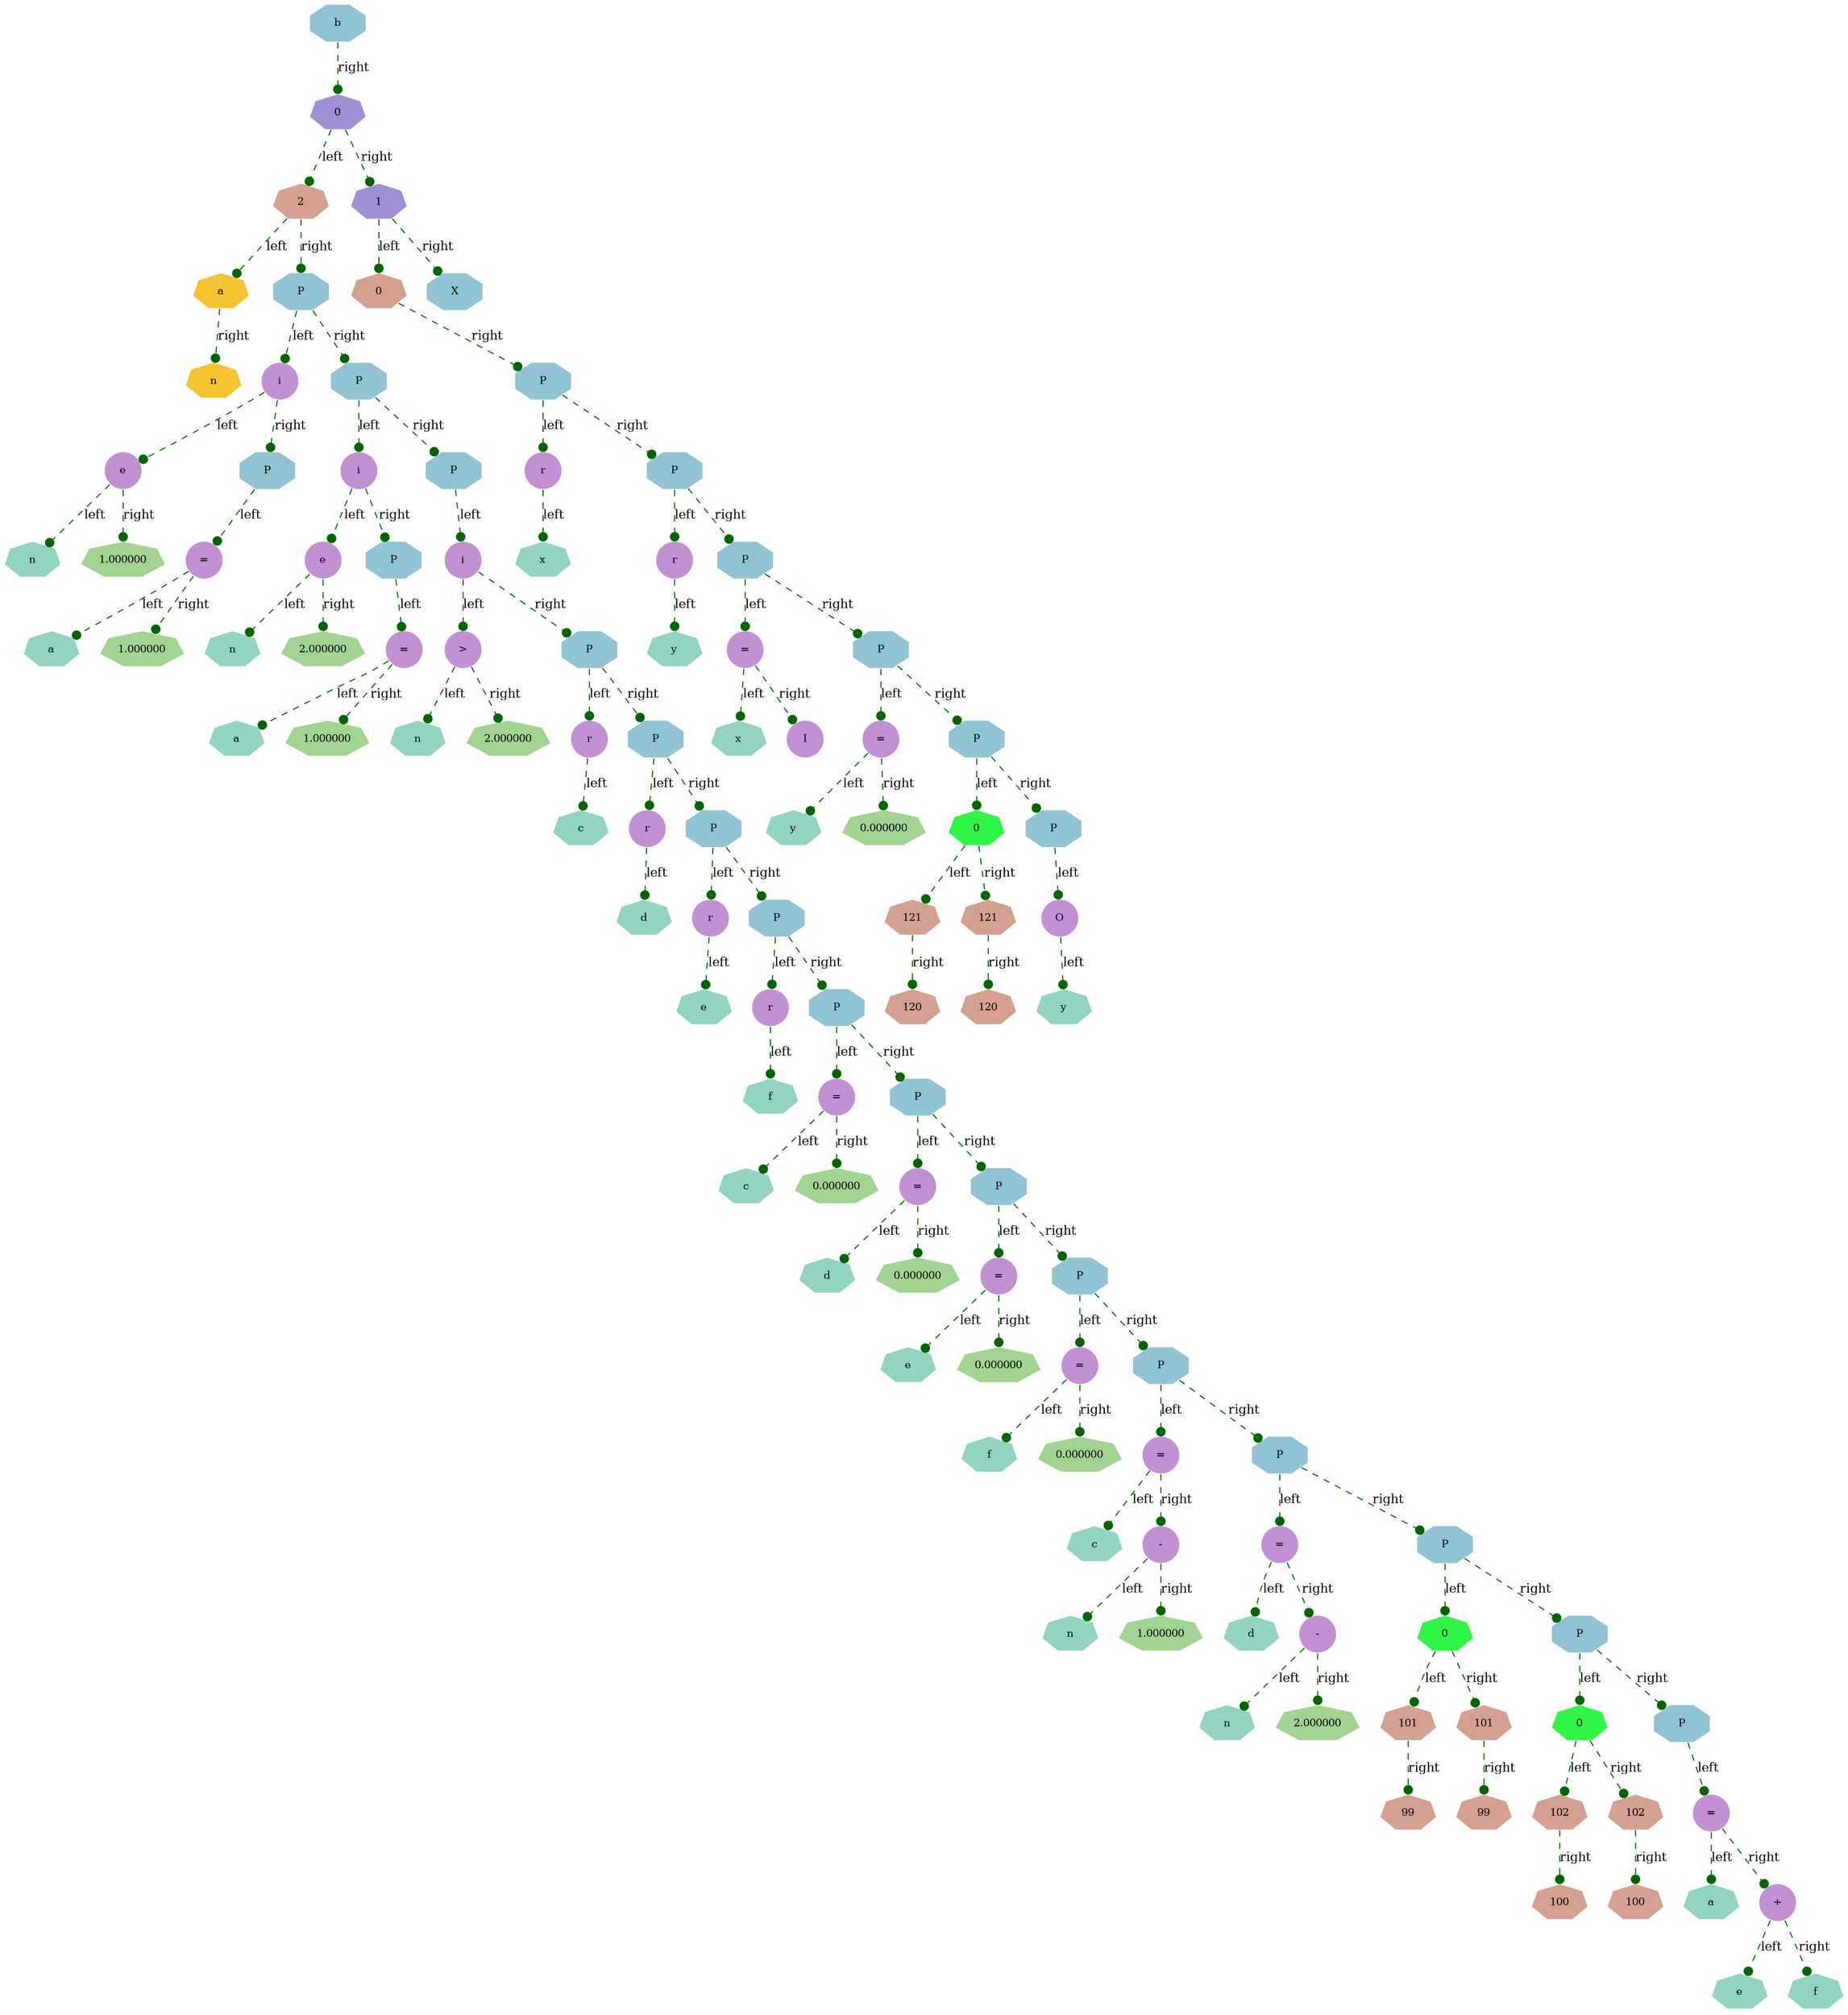 digraph
{
node[shape = "septagon", color="darkgreen",fontsize=10, style="filled", fillcolor = "#9CC98D"];
edge[color="darkgreen",fontsize=12];
		hey0[label = "b", shape = "octagon", color="white", style="filled", fillcolor = "#90C3D4"];
		hey0->hey1[label="right",style="dashed",arrowhead="dot"];
		hey1[label = "0", shape = "septagon", color="white", style="filled", fillcolor = "#9F90D4"];
		hey1->hey2[label="left",style="dashed",arrowhead="dot"];
		hey2[label = "2", shape = "septagon", color="white", style="filled", fillcolor = "#D4A190"];
		hey2->hey3[label="left",style="dashed",arrowhead="dot"];
		hey3[label = "a", shape = "septagon", color="white", style="filled", fillcolor = "#F5C32F"];
		hey3->hey4[label="right",style="dashed",arrowhead="dot"];
		hey4[label = "n", shape = "septagon", color="white", style="filled", fillcolor = "#F5C32F"];
		hey2->hey5[label="right",style="dashed",arrowhead="dot"];
		hey5[label = "P", shape = "octagon", color="white", style="filled", fillcolor = "#90C3D4"];
		hey5->hey6[label="left",style="dashed",arrowhead="dot"];
		hey6[label = "i", shape = "circle", color="white", style="filled", fillcolor = "#C390D4"];
		hey6->hey7[label="left",style="dashed",arrowhead="dot"];
		hey7[label = "e", shape = "circle", color="white", style="filled", fillcolor = "#C390D4"];
		hey7->hey8[label="left",style="dashed",arrowhead="dot"];
		hey8[label = "n", shape = "septagon", color="white", style="filled", fillcolor = "#90D4C1"];
		hey7->hey9[label="right",style="dashed",arrowhead="dot"];
		hey9[label = "1.000000", shape = "septagon", color="white", style="filled", fillcolor = "#A1D490"];
		hey6->hey10[label="right",style="dashed",arrowhead="dot"];
		hey10[label = "P", shape = "octagon", color="white", style="filled", fillcolor = "#90C3D4"];
		hey10->hey11[label="left",style="dashed",arrowhead="dot"];
		hey11[label = "=", shape = "circle", color="white", style="filled", fillcolor = "#C390D4"];
		hey11->hey12[label="left",style="dashed",arrowhead="dot"];
		hey12[label = "a", shape = "septagon", color="white", style="filled", fillcolor = "#90D4C1"];
		hey11->hey13[label="right",style="dashed",arrowhead="dot"];
		hey13[label = "1.000000", shape = "septagon", color="white", style="filled", fillcolor = "#A1D490"];
		hey5->hey14[label="right",style="dashed",arrowhead="dot"];
		hey14[label = "P", shape = "octagon", color="white", style="filled", fillcolor = "#90C3D4"];
		hey14->hey15[label="left",style="dashed",arrowhead="dot"];
		hey15[label = "i", shape = "circle", color="white", style="filled", fillcolor = "#C390D4"];
		hey15->hey16[label="left",style="dashed",arrowhead="dot"];
		hey16[label = "e", shape = "circle", color="white", style="filled", fillcolor = "#C390D4"];
		hey16->hey17[label="left",style="dashed",arrowhead="dot"];
		hey17[label = "n", shape = "septagon", color="white", style="filled", fillcolor = "#90D4C1"];
		hey16->hey18[label="right",style="dashed",arrowhead="dot"];
		hey18[label = "2.000000", shape = "septagon", color="white", style="filled", fillcolor = "#A1D490"];
		hey15->hey19[label="right",style="dashed",arrowhead="dot"];
		hey19[label = "P", shape = "octagon", color="white", style="filled", fillcolor = "#90C3D4"];
		hey19->hey20[label="left",style="dashed",arrowhead="dot"];
		hey20[label = "=", shape = "circle", color="white", style="filled", fillcolor = "#C390D4"];
		hey20->hey21[label="left",style="dashed",arrowhead="dot"];
		hey21[label = "a", shape = "septagon", color="white", style="filled", fillcolor = "#90D4C1"];
		hey20->hey22[label="right",style="dashed",arrowhead="dot"];
		hey22[label = "1.000000", shape = "septagon", color="white", style="filled", fillcolor = "#A1D490"];
		hey14->hey23[label="right",style="dashed",arrowhead="dot"];
		hey23[label = "P", shape = "octagon", color="white", style="filled", fillcolor = "#90C3D4"];
		hey23->hey24[label="left",style="dashed",arrowhead="dot"];
		hey24[label = "i", shape = "circle", color="white", style="filled", fillcolor = "#C390D4"];
		hey24->hey25[label="left",style="dashed",arrowhead="dot"];
		hey25[label = ">", shape = "circle", color="white", style="filled", fillcolor = "#C390D4"];
		hey25->hey26[label="left",style="dashed",arrowhead="dot"];
		hey26[label = "n", shape = "septagon", color="white", style="filled", fillcolor = "#90D4C1"];
		hey25->hey27[label="right",style="dashed",arrowhead="dot"];
		hey27[label = "2.000000", shape = "septagon", color="white", style="filled", fillcolor = "#A1D490"];
		hey24->hey28[label="right",style="dashed",arrowhead="dot"];
		hey28[label = "P", shape = "octagon", color="white", style="filled", fillcolor = "#90C3D4"];
		hey28->hey29[label="left",style="dashed",arrowhead="dot"];
		hey29[label = "r", shape = "circle", color="white", style="filled", fillcolor = "#C390D4"];
		hey29->hey30[label="left",style="dashed",arrowhead="dot"];
		hey30[label = "c", shape = "septagon", color="white", style="filled", fillcolor = "#90D4C1"];
		hey28->hey31[label="right",style="dashed",arrowhead="dot"];
		hey31[label = "P", shape = "octagon", color="white", style="filled", fillcolor = "#90C3D4"];
		hey31->hey32[label="left",style="dashed",arrowhead="dot"];
		hey32[label = "r", shape = "circle", color="white", style="filled", fillcolor = "#C390D4"];
		hey32->hey33[label="left",style="dashed",arrowhead="dot"];
		hey33[label = "d", shape = "septagon", color="white", style="filled", fillcolor = "#90D4C1"];
		hey31->hey34[label="right",style="dashed",arrowhead="dot"];
		hey34[label = "P", shape = "octagon", color="white", style="filled", fillcolor = "#90C3D4"];
		hey34->hey35[label="left",style="dashed",arrowhead="dot"];
		hey35[label = "r", shape = "circle", color="white", style="filled", fillcolor = "#C390D4"];
		hey35->hey36[label="left",style="dashed",arrowhead="dot"];
		hey36[label = "e", shape = "septagon", color="white", style="filled", fillcolor = "#90D4C1"];
		hey34->hey37[label="right",style="dashed",arrowhead="dot"];
		hey37[label = "P", shape = "octagon", color="white", style="filled", fillcolor = "#90C3D4"];
		hey37->hey38[label="left",style="dashed",arrowhead="dot"];
		hey38[label = "r", shape = "circle", color="white", style="filled", fillcolor = "#C390D4"];
		hey38->hey39[label="left",style="dashed",arrowhead="dot"];
		hey39[label = "f", shape = "septagon", color="white", style="filled", fillcolor = "#90D4C1"];
		hey37->hey40[label="right",style="dashed",arrowhead="dot"];
		hey40[label = "P", shape = "octagon", color="white", style="filled", fillcolor = "#90C3D4"];
		hey40->hey41[label="left",style="dashed",arrowhead="dot"];
		hey41[label = "=", shape = "circle", color="white", style="filled", fillcolor = "#C390D4"];
		hey41->hey42[label="left",style="dashed",arrowhead="dot"];
		hey42[label = "c", shape = "septagon", color="white", style="filled", fillcolor = "#90D4C1"];
		hey41->hey43[label="right",style="dashed",arrowhead="dot"];
		hey43[label = "0.000000", shape = "septagon", color="white", style="filled", fillcolor = "#A1D490"];
		hey40->hey44[label="right",style="dashed",arrowhead="dot"];
		hey44[label = "P", shape = "octagon", color="white", style="filled", fillcolor = "#90C3D4"];
		hey44->hey45[label="left",style="dashed",arrowhead="dot"];
		hey45[label = "=", shape = "circle", color="white", style="filled", fillcolor = "#C390D4"];
		hey45->hey46[label="left",style="dashed",arrowhead="dot"];
		hey46[label = "d", shape = "septagon", color="white", style="filled", fillcolor = "#90D4C1"];
		hey45->hey47[label="right",style="dashed",arrowhead="dot"];
		hey47[label = "0.000000", shape = "septagon", color="white", style="filled", fillcolor = "#A1D490"];
		hey44->hey48[label="right",style="dashed",arrowhead="dot"];
		hey48[label = "P", shape = "octagon", color="white", style="filled", fillcolor = "#90C3D4"];
		hey48->hey49[label="left",style="dashed",arrowhead="dot"];
		hey49[label = "=", shape = "circle", color="white", style="filled", fillcolor = "#C390D4"];
		hey49->hey50[label="left",style="dashed",arrowhead="dot"];
		hey50[label = "e", shape = "septagon", color="white", style="filled", fillcolor = "#90D4C1"];
		hey49->hey51[label="right",style="dashed",arrowhead="dot"];
		hey51[label = "0.000000", shape = "septagon", color="white", style="filled", fillcolor = "#A1D490"];
		hey48->hey52[label="right",style="dashed",arrowhead="dot"];
		hey52[label = "P", shape = "octagon", color="white", style="filled", fillcolor = "#90C3D4"];
		hey52->hey53[label="left",style="dashed",arrowhead="dot"];
		hey53[label = "=", shape = "circle", color="white", style="filled", fillcolor = "#C390D4"];
		hey53->hey54[label="left",style="dashed",arrowhead="dot"];
		hey54[label = "f", shape = "septagon", color="white", style="filled", fillcolor = "#90D4C1"];
		hey53->hey55[label="right",style="dashed",arrowhead="dot"];
		hey55[label = "0.000000", shape = "septagon", color="white", style="filled", fillcolor = "#A1D490"];
		hey52->hey56[label="right",style="dashed",arrowhead="dot"];
		hey56[label = "P", shape = "octagon", color="white", style="filled", fillcolor = "#90C3D4"];
		hey56->hey57[label="left",style="dashed",arrowhead="dot"];
		hey57[label = "=", shape = "circle", color="white", style="filled", fillcolor = "#C390D4"];
		hey57->hey58[label="left",style="dashed",arrowhead="dot"];
		hey58[label = "c", shape = "septagon", color="white", style="filled", fillcolor = "#90D4C1"];
		hey57->hey59[label="right",style="dashed",arrowhead="dot"];
		hey59[label = "-", shape = "circle", color="white", style="filled", fillcolor = "#C390D4"];
		hey59->hey60[label="left",style="dashed",arrowhead="dot"];
		hey60[label = "n", shape = "septagon", color="white", style="filled", fillcolor = "#90D4C1"];
		hey59->hey61[label="right",style="dashed",arrowhead="dot"];
		hey61[label = "1.000000", shape = "septagon", color="white", style="filled", fillcolor = "#A1D490"];
		hey56->hey62[label="right",style="dashed",arrowhead="dot"];
		hey62[label = "P", shape = "octagon", color="white", style="filled", fillcolor = "#90C3D4"];
		hey62->hey63[label="left",style="dashed",arrowhead="dot"];
		hey63[label = "=", shape = "circle", color="white", style="filled", fillcolor = "#C390D4"];
		hey63->hey64[label="left",style="dashed",arrowhead="dot"];
		hey64[label = "d", shape = "septagon", color="white", style="filled", fillcolor = "#90D4C1"];
		hey63->hey65[label="right",style="dashed",arrowhead="dot"];
		hey65[label = "-", shape = "circle", color="white", style="filled", fillcolor = "#C390D4"];
		hey65->hey66[label="left",style="dashed",arrowhead="dot"];
		hey66[label = "n", shape = "septagon", color="white", style="filled", fillcolor = "#90D4C1"];
		hey65->hey67[label="right",style="dashed",arrowhead="dot"];
		hey67[label = "2.000000", shape = "septagon", color="white", style="filled", fillcolor = "#A1D490"];
		hey62->hey68[label="right",style="dashed",arrowhead="dot"];
		hey68[label = "P", shape = "octagon", color="white", style="filled", fillcolor = "#90C3D4"];
		hey68->hey69[label="left",style="dashed",arrowhead="dot"];
		hey69[label = "0", shape = "septagon", color="white", style="filled", fillcolor = "#2FF546"];
		hey69->hey70[label="left",style="dashed",arrowhead="dot"];
		hey70[label = "101", shape = "septagon", color="white", style="filled", fillcolor = "#D4A190"];
		hey70->hey71[label="right",style="dashed",arrowhead="dot"];
		hey71[label = "99", shape = "septagon", color="white", style="filled", fillcolor = "#D4A190"];
		hey69->hey72[label="right",style="dashed",arrowhead="dot"];
		hey72[label = "101", shape = "septagon", color="white", style="filled", fillcolor = "#D4A190"];
		hey72->hey73[label="right",style="dashed",arrowhead="dot"];
		hey73[label = "99", shape = "septagon", color="white", style="filled", fillcolor = "#D4A190"];
		hey68->hey74[label="right",style="dashed",arrowhead="dot"];
		hey74[label = "P", shape = "octagon", color="white", style="filled", fillcolor = "#90C3D4"];
		hey74->hey75[label="left",style="dashed",arrowhead="dot"];
		hey75[label = "0", shape = "septagon", color="white", style="filled", fillcolor = "#2FF546"];
		hey75->hey76[label="left",style="dashed",arrowhead="dot"];
		hey76[label = "102", shape = "septagon", color="white", style="filled", fillcolor = "#D4A190"];
		hey76->hey77[label="right",style="dashed",arrowhead="dot"];
		hey77[label = "100", shape = "septagon", color="white", style="filled", fillcolor = "#D4A190"];
		hey75->hey78[label="right",style="dashed",arrowhead="dot"];
		hey78[label = "102", shape = "septagon", color="white", style="filled", fillcolor = "#D4A190"];
		hey78->hey79[label="right",style="dashed",arrowhead="dot"];
		hey79[label = "100", shape = "septagon", color="white", style="filled", fillcolor = "#D4A190"];
		hey74->hey80[label="right",style="dashed",arrowhead="dot"];
		hey80[label = "P", shape = "octagon", color="white", style="filled", fillcolor = "#90C3D4"];
		hey80->hey81[label="left",style="dashed",arrowhead="dot"];
		hey81[label = "=", shape = "circle", color="white", style="filled", fillcolor = "#C390D4"];
		hey81->hey82[label="left",style="dashed",arrowhead="dot"];
		hey82[label = "a", shape = "septagon", color="white", style="filled", fillcolor = "#90D4C1"];
		hey81->hey83[label="right",style="dashed",arrowhead="dot"];
		hey83[label = "+", shape = "circle", color="white", style="filled", fillcolor = "#C390D4"];
		hey83->hey84[label="left",style="dashed",arrowhead="dot"];
		hey84[label = "e", shape = "septagon", color="white", style="filled", fillcolor = "#90D4C1"];
		hey83->hey85[label="right",style="dashed",arrowhead="dot"];
		hey85[label = "f", shape = "septagon", color="white", style="filled", fillcolor = "#90D4C1"];
		hey1->hey86[label="right",style="dashed",arrowhead="dot"];
		hey86[label = "1", shape = "septagon", color="white", style="filled", fillcolor = "#9F90D4"];
		hey86->hey87[label="left",style="dashed",arrowhead="dot"];
		hey87[label = "0", shape = "septagon", color="white", style="filled", fillcolor = "#D4A190"];
		hey87->hey88[label="right",style="dashed",arrowhead="dot"];
		hey88[label = "P", shape = "octagon", color="white", style="filled", fillcolor = "#90C3D4"];
		hey88->hey89[label="left",style="dashed",arrowhead="dot"];
		hey89[label = "r", shape = "circle", color="white", style="filled", fillcolor = "#C390D4"];
		hey89->hey90[label="left",style="dashed",arrowhead="dot"];
		hey90[label = "x", shape = "septagon", color="white", style="filled", fillcolor = "#90D4C1"];
		hey88->hey91[label="right",style="dashed",arrowhead="dot"];
		hey91[label = "P", shape = "octagon", color="white", style="filled", fillcolor = "#90C3D4"];
		hey91->hey92[label="left",style="dashed",arrowhead="dot"];
		hey92[label = "r", shape = "circle", color="white", style="filled", fillcolor = "#C390D4"];
		hey92->hey93[label="left",style="dashed",arrowhead="dot"];
		hey93[label = "y", shape = "septagon", color="white", style="filled", fillcolor = "#90D4C1"];
		hey91->hey94[label="right",style="dashed",arrowhead="dot"];
		hey94[label = "P", shape = "octagon", color="white", style="filled", fillcolor = "#90C3D4"];
		hey94->hey95[label="left",style="dashed",arrowhead="dot"];
		hey95[label = "=", shape = "circle", color="white", style="filled", fillcolor = "#C390D4"];
		hey95->hey96[label="left",style="dashed",arrowhead="dot"];
		hey96[label = "x", shape = "septagon", color="white", style="filled", fillcolor = "#90D4C1"];
		hey95->hey97[label="right",style="dashed",arrowhead="dot"];
		hey97[label = "I", shape = "circle", color="white", style="filled", fillcolor = "#C390D4"];
		hey94->hey98[label="right",style="dashed",arrowhead="dot"];
		hey98[label = "P", shape = "octagon", color="white", style="filled", fillcolor = "#90C3D4"];
		hey98->hey99[label="left",style="dashed",arrowhead="dot"];
		hey99[label = "=", shape = "circle", color="white", style="filled", fillcolor = "#C390D4"];
		hey99->hey100[label="left",style="dashed",arrowhead="dot"];
		hey100[label = "y", shape = "septagon", color="white", style="filled", fillcolor = "#90D4C1"];
		hey99->hey101[label="right",style="dashed",arrowhead="dot"];
		hey101[label = "0.000000", shape = "septagon", color="white", style="filled", fillcolor = "#A1D490"];
		hey98->hey102[label="right",style="dashed",arrowhead="dot"];
		hey102[label = "P", shape = "octagon", color="white", style="filled", fillcolor = "#90C3D4"];
		hey102->hey103[label="left",style="dashed",arrowhead="dot"];
		hey103[label = "0", shape = "septagon", color="white", style="filled", fillcolor = "#2FF546"];
		hey103->hey104[label="left",style="dashed",arrowhead="dot"];
		hey104[label = "121", shape = "septagon", color="white", style="filled", fillcolor = "#D4A190"];
		hey104->hey105[label="right",style="dashed",arrowhead="dot"];
		hey105[label = "120", shape = "septagon", color="white", style="filled", fillcolor = "#D4A190"];
		hey103->hey106[label="right",style="dashed",arrowhead="dot"];
		hey106[label = "121", shape = "septagon", color="white", style="filled", fillcolor = "#D4A190"];
		hey106->hey107[label="right",style="dashed",arrowhead="dot"];
		hey107[label = "120", shape = "septagon", color="white", style="filled", fillcolor = "#D4A190"];
		hey102->hey108[label="right",style="dashed",arrowhead="dot"];
		hey108[label = "P", shape = "octagon", color="white", style="filled", fillcolor = "#90C3D4"];
		hey108->hey109[label="left",style="dashed",arrowhead="dot"];
		hey109[label = "O", shape = "circle", color="white", style="filled", fillcolor = "#C390D4"];
		hey109->hey110[label="left",style="dashed",arrowhead="dot"];
		hey110[label = "y", shape = "septagon", color="white", style="filled", fillcolor = "#90D4C1"];
		hey86->hey111[label="right",style="dashed",arrowhead="dot"];
		hey111[label = "X", shape = "octagon", color="white", style="filled", fillcolor = "#90C3D4"];
}